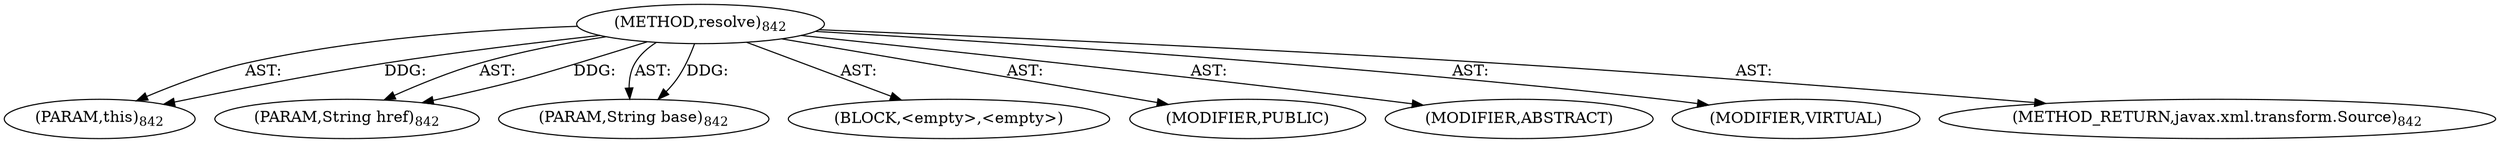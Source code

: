 digraph "resolve" {  
"111669149721" [label = <(METHOD,resolve)<SUB>842</SUB>> ]
"115964117046" [label = <(PARAM,this)<SUB>842</SUB>> ]
"115964117047" [label = <(PARAM,String href)<SUB>842</SUB>> ]
"115964117048" [label = <(PARAM,String base)<SUB>842</SUB>> ]
"25769803876" [label = <(BLOCK,&lt;empty&gt;,&lt;empty&gt;)> ]
"133143986237" [label = <(MODIFIER,PUBLIC)> ]
"133143986238" [label = <(MODIFIER,ABSTRACT)> ]
"133143986239" [label = <(MODIFIER,VIRTUAL)> ]
"128849018905" [label = <(METHOD_RETURN,javax.xml.transform.Source)<SUB>842</SUB>> ]
  "111669149721" -> "115964117046"  [ label = "AST: "] 
  "111669149721" -> "115964117047"  [ label = "AST: "] 
  "111669149721" -> "115964117048"  [ label = "AST: "] 
  "111669149721" -> "25769803876"  [ label = "AST: "] 
  "111669149721" -> "133143986237"  [ label = "AST: "] 
  "111669149721" -> "133143986238"  [ label = "AST: "] 
  "111669149721" -> "133143986239"  [ label = "AST: "] 
  "111669149721" -> "128849018905"  [ label = "AST: "] 
  "111669149721" -> "115964117046"  [ label = "DDG: "] 
  "111669149721" -> "115964117047"  [ label = "DDG: "] 
  "111669149721" -> "115964117048"  [ label = "DDG: "] 
}
